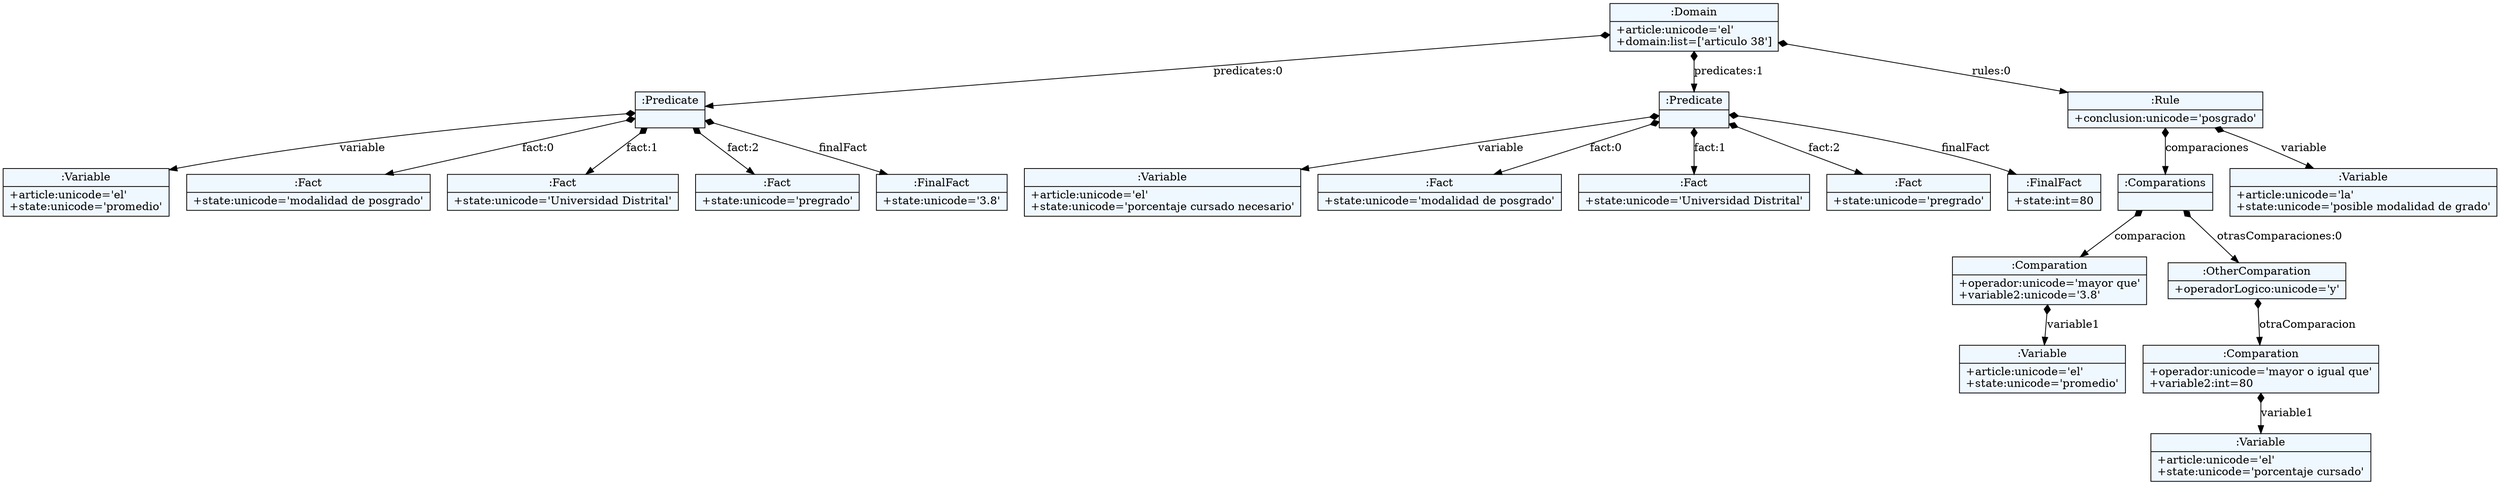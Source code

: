 
    digraph xtext {
    fontname = "Bitstream Vera Sans"
    fontsize = 8
    node[
        shape=record,
        style=filled,
        fillcolor=aliceblue
    ]
    nodesep = 0.3
    edge[dir=black,arrowtail=empty]


140662346590736 -> 140662346347984 [label="predicates:0" arrowtail=diamond dir=both]
140662346347984 -> 140662346347728 [label="variable" arrowtail=diamond dir=both]
140662346347728[label="{:Variable|+article:unicode='el'\l+state:unicode='promedio'\l}"]
140662346347984 -> 140662346317200 [label="fact:0" arrowtail=diamond dir=both]
140662346317200[label="{:Fact|+state:unicode='modalidad de posgrado'\l}"]
140662346347984 -> 140662346316624 [label="fact:1" arrowtail=diamond dir=both]
140662346316624[label="{:Fact|+state:unicode='Universidad Distrital'\l}"]
140662346347984 -> 140662346316048 [label="fact:2" arrowtail=diamond dir=both]
140662346316048[label="{:Fact|+state:unicode='pregrado'\l}"]
140662346347984 -> 140662346317456 [label="finalFact" arrowtail=diamond dir=both]
140662346317456[label="{:FinalFact|+state:unicode='3.8'\l}"]
140662346347984[label="{:Predicate|}"]
140662346590736 -> 140662346347792 [label="predicates:1" arrowtail=diamond dir=both]
140662346347792 -> 140662346313936 [label="variable" arrowtail=diamond dir=both]
140662346313936[label="{:Variable|+article:unicode='el'\l+state:unicode='porcentaje cursado necesario'\l}"]
140662346347792 -> 140662346271952 [label="fact:0" arrowtail=diamond dir=both]
140662346271952[label="{:Fact|+state:unicode='modalidad de posgrado'\l}"]
140662346347792 -> 140662346271568 [label="fact:1" arrowtail=diamond dir=both]
140662346271568[label="{:Fact|+state:unicode='Universidad Distrital'\l}"]
140662346347792 -> 140662346270480 [label="fact:2" arrowtail=diamond dir=both]
140662346270480[label="{:Fact|+state:unicode='pregrado'\l}"]
140662346347792 -> 140662346272464 [label="finalFact" arrowtail=diamond dir=both]
140662346272464[label="{:FinalFact|+state:int=80\l}"]
140662346347792[label="{:Predicate|}"]
140662346590736 -> 140662346315856 [label="rules:0" arrowtail=diamond dir=both]
140662346315856 -> 140662346269520 [label="comparaciones" arrowtail=diamond dir=both]
140662346269520 -> 140662346304272 [label="comparacion" arrowtail=diamond dir=both]
140662346304272 -> 140662346305424 [label="variable1" arrowtail=diamond dir=both]
140662346305424[label="{:Variable|+article:unicode='el'\l+state:unicode='promedio'\l}"]
140662346304272[label="{:Comparation|+operador:unicode='mayor que'\l+variable2:unicode='3.8'\l}"]
140662346269520 -> 140662346304464 [label="otrasComparaciones:0" arrowtail=diamond dir=both]
140662346304464 -> 140662346303952 [label="otraComparacion" arrowtail=diamond dir=both]
140662346303952 -> 140662346303568 [label="variable1" arrowtail=diamond dir=both]
140662346303568[label="{:Variable|+article:unicode='el'\l+state:unicode='porcentaje cursado'\l}"]
140662346303952[label="{:Comparation|+operador:unicode='mayor o igual que'\l+variable2:int=80\l}"]
140662346304464[label="{:OtherComparation|+operadorLogico:unicode='y'\l}"]
140662346269520[label="{:Comparations|}"]
140662346315856 -> 140662346269328 [label="variable" arrowtail=diamond dir=both]
140662346269328[label="{:Variable|+article:unicode='la'\l+state:unicode='posible modalidad de grado'\l}"]
140662346315856[label="{:Rule|+conclusion:unicode='posgrado'\l}"]
140662346590736[label="{:Domain|+article:unicode='el'\l+domain:list=['articulo 38']\l}"]

}
